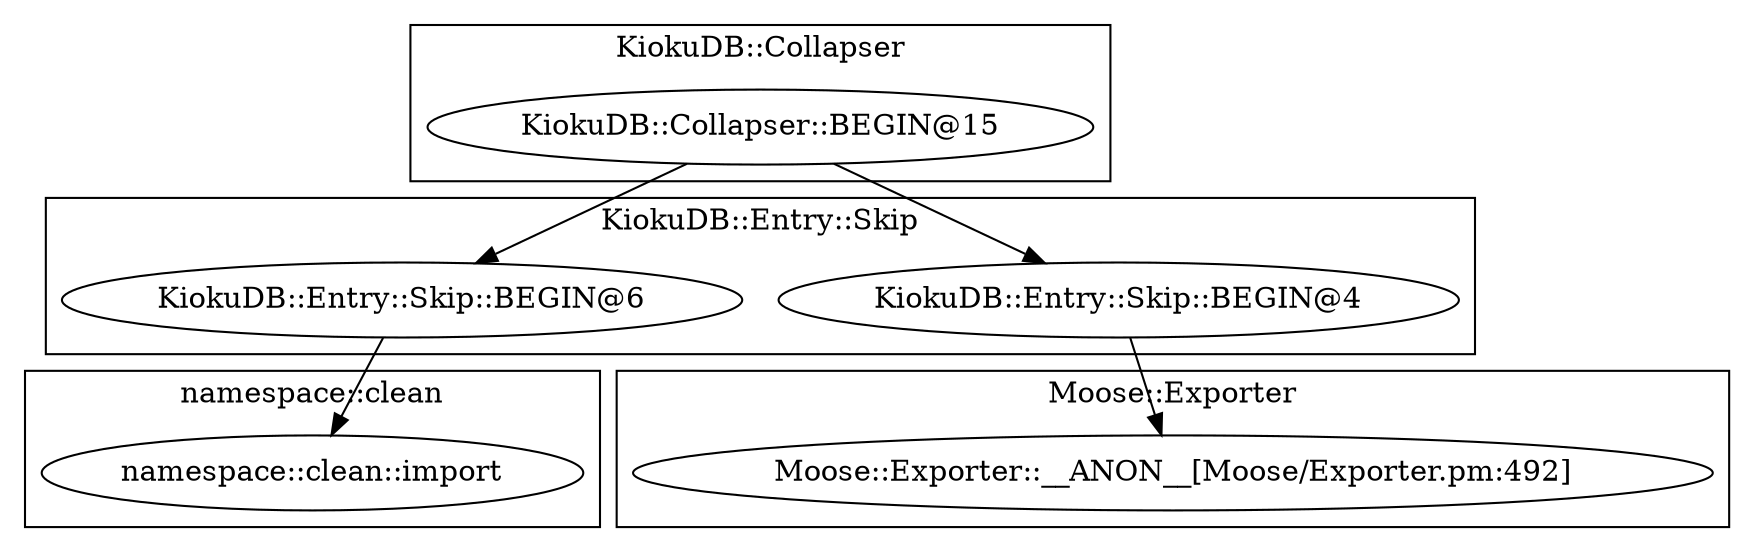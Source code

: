 digraph {
graph [overlap=false]
subgraph cluster_namespace_clean {
	label="namespace::clean";
	"namespace::clean::import";
}
subgraph cluster_KiokuDB_Entry_Skip {
	label="KiokuDB::Entry::Skip";
	"KiokuDB::Entry::Skip::BEGIN@6";
	"KiokuDB::Entry::Skip::BEGIN@4";
}
subgraph cluster_KiokuDB_Collapser {
	label="KiokuDB::Collapser";
	"KiokuDB::Collapser::BEGIN@15";
}
subgraph cluster_Moose_Exporter {
	label="Moose::Exporter";
	"Moose::Exporter::__ANON__[Moose/Exporter.pm:492]";
}
"KiokuDB::Collapser::BEGIN@15" -> "KiokuDB::Entry::Skip::BEGIN@4";
"KiokuDB::Collapser::BEGIN@15" -> "KiokuDB::Entry::Skip::BEGIN@6";
"KiokuDB::Entry::Skip::BEGIN@6" -> "namespace::clean::import";
"KiokuDB::Entry::Skip::BEGIN@4" -> "Moose::Exporter::__ANON__[Moose/Exporter.pm:492]";
}
